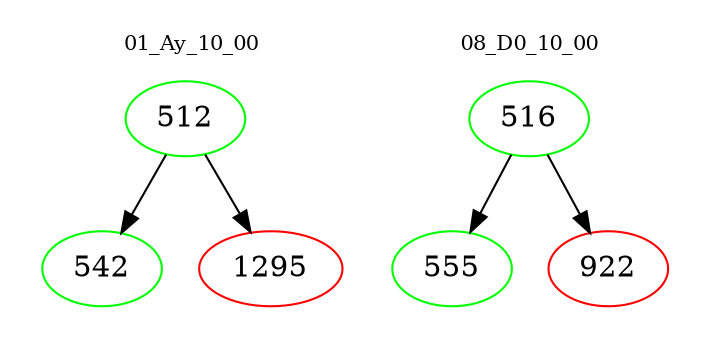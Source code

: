 digraph{
subgraph cluster_0 {
color = white
label = "01_Ay_10_00";
fontsize=10;
T0_512 [label="512", color="green"]
T0_512 -> T0_542 [color="black"]
T0_542 [label="542", color="green"]
T0_512 -> T0_1295 [color="black"]
T0_1295 [label="1295", color="red"]
}
subgraph cluster_1 {
color = white
label = "08_D0_10_00";
fontsize=10;
T1_516 [label="516", color="green"]
T1_516 -> T1_555 [color="black"]
T1_555 [label="555", color="green"]
T1_516 -> T1_922 [color="black"]
T1_922 [label="922", color="red"]
}
}
